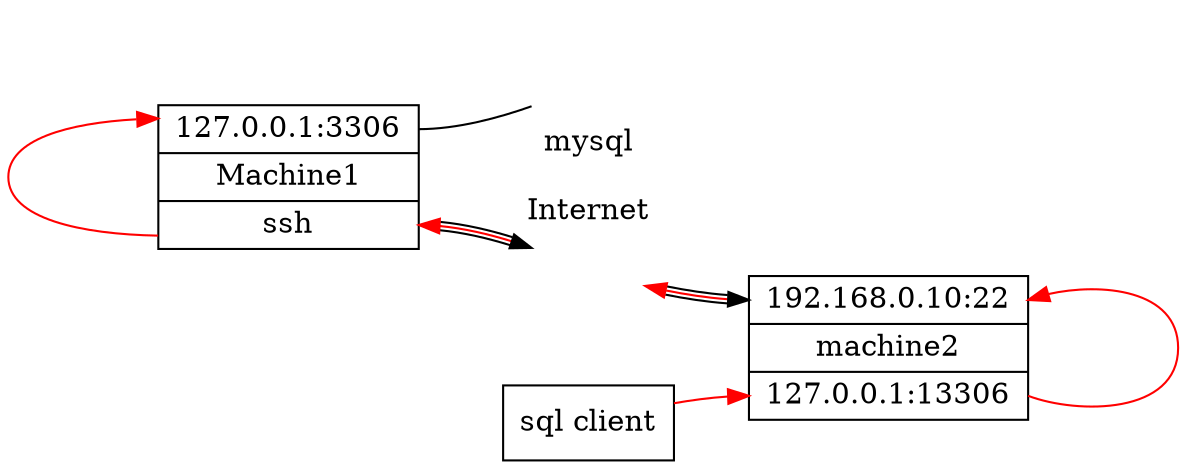 digraph G {
	compound=true;
	node [shape=record];
	edge [labelfloat=true];
	rankdir="LR";
	ranksep="equally";
	
	machine1[label="<f0>127.0.0.1:3306|<f1>Machine1|<f2>ssh"];
	machine2[label="<f0>192.168.0.10:22|<f1>machine2|<f2>127.0.0.1:13306"];
	internet [label="Internet", 
		  labelloc=t 
		  shape=none 
		  image="icons/globe.png" 
		  color="#ffffff"
		  imagescale=true
		  height=1
		  fixedsize=true
		  ];	
	mysql [label="mysql", 
		  shape=none 
		  image="icons/database.png" 
		  labelloc=b 
		  color="#ffffff"
		  imagescale=true
		  height=1
		  fixedsize=true
		  ];	
	

	machine1:f0 -> mysql [arrowhead=none,len=0.3]
	machine1:f2 -> machine1:f0 [color=red]
	machine1:f2 -> internet -> machine2:f0 [dir=both,color="black:red:black"]
        "sql client" -> machine2:f2 [color=red]
        machine2:f2:e -> machine2:f0:e [color=red]
}
